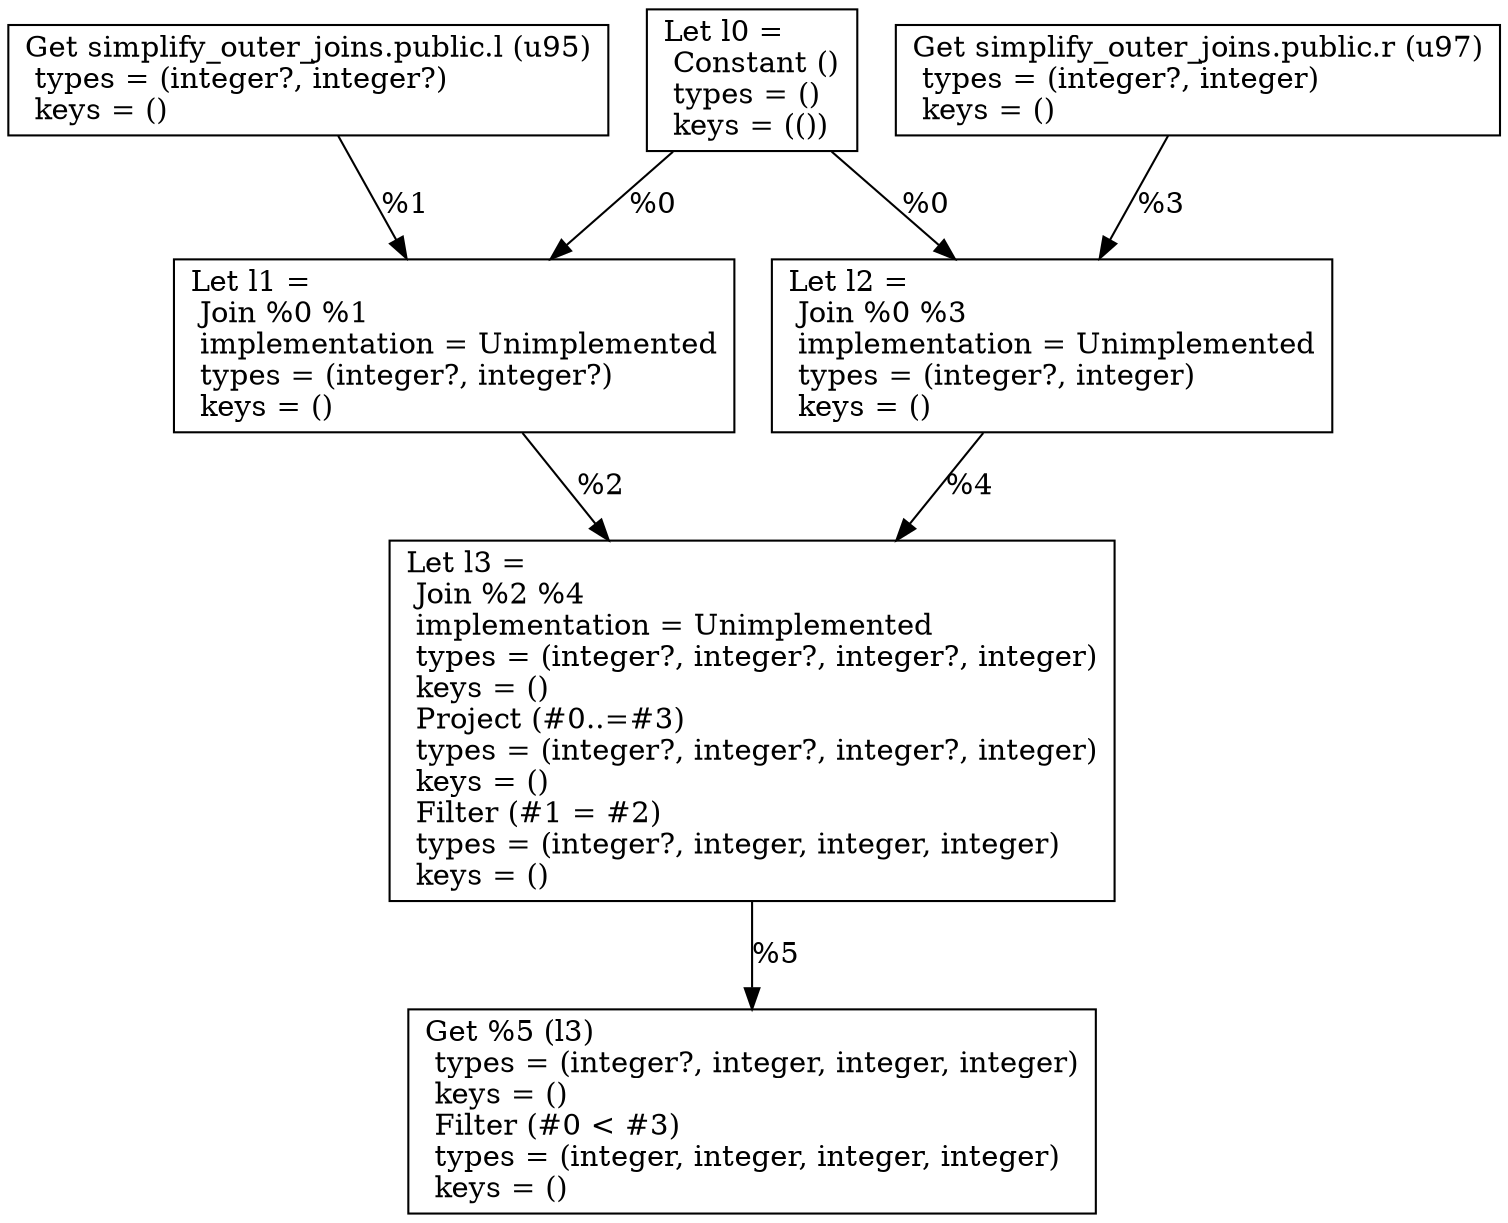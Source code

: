 digraph G {
    node0 [shape = record, label="Let l0 =\l Constant ()\l  types = ()\l  keys = (())\l"]
    node1 [shape = record, label=" Get simplify_outer_joins.public.l (u95)\l  types = (integer?, integer?)\l  keys = ()\l"]
    node2 [shape = record, label="Let l1 =\l Join %0 %1\l  implementation = Unimplemented\l  types = (integer?, integer?)\l  keys = ()\l"]
    node3 [shape = record, label=" Get simplify_outer_joins.public.r (u97)\l  types = (integer?, integer)\l  keys = ()\l"]
    node4 [shape = record, label="Let l2 =\l Join %0 %3\l  implementation = Unimplemented\l  types = (integer?, integer)\l  keys = ()\l"]
    node5 [shape = record, label="Let l3 =\l Join %2 %4\l  implementation = Unimplemented\l  types = (integer?, integer?, integer?, integer)\l  keys = ()\l Project (#0..=#3)\l  types = (integer?, integer?, integer?, integer)\l  keys = ()\l Filter (#1 = #2)\l  types = (integer?, integer, integer, integer)\l  keys = ()\l"]
    node6 [shape = record, label=" Get %5 (l3)\l  types = (integer?, integer, integer, integer)\l  keys = ()\l Filter (#0 \< #3)\l  types = (integer, integer, integer, integer)\l  keys = ()\l"]
    node0 -> node2 [label = "%0\l"]
    node5 -> node6 [label = "%5\l"]
    node1 -> node2 [label = "%1\l"]
    node0 -> node4 [label = "%0\l"]
    node3 -> node4 [label = "%3\l"]
    node2 -> node5 [label = "%2\l"]
    node4 -> node5 [label = "%4\l"]
}
